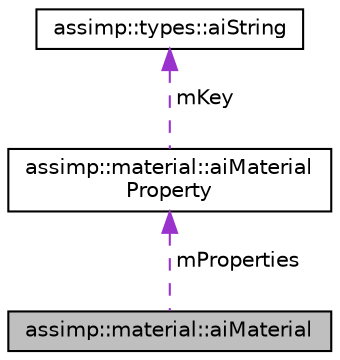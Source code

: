 digraph "assimp::material::aiMaterial"
{
  edge [fontname="Helvetica",fontsize="10",labelfontname="Helvetica",labelfontsize="10"];
  node [fontname="Helvetica",fontsize="10",shape=record];
  Node1 [label="assimp::material::aiMaterial",height=0.2,width=0.4,color="black", fillcolor="grey75", style="filled", fontcolor="black"];
  Node2 -> Node1 [dir="back",color="darkorchid3",fontsize="10",style="dashed",label=" mProperties" ,fontname="Helvetica"];
  Node2 [label="assimp::material::aiMaterial\lProperty",height=0.2,width=0.4,color="black", fillcolor="white", style="filled",URL="$structassimp_1_1material_1_1ai_material_property.html"];
  Node3 -> Node2 [dir="back",color="darkorchid3",fontsize="10",style="dashed",label=" mKey" ,fontname="Helvetica"];
  Node3 [label="assimp::types::aiString",height=0.2,width=0.4,color="black", fillcolor="white", style="filled",URL="$structassimp_1_1types_1_1ai_string.html"];
}
